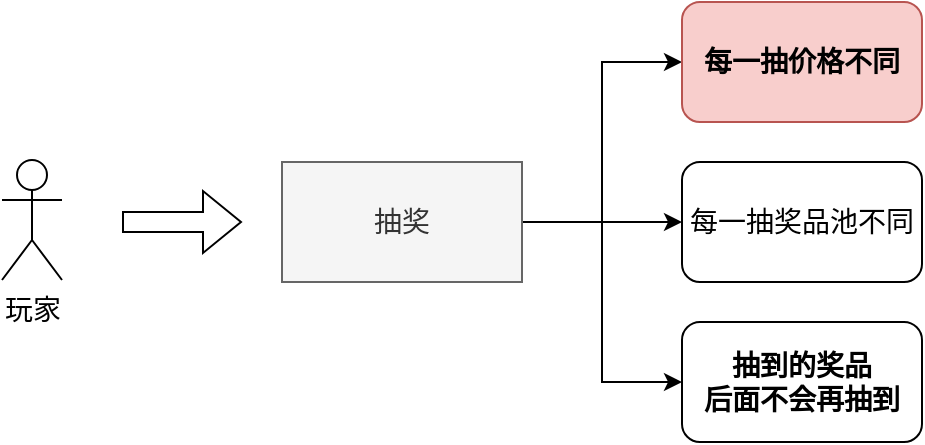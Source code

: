 <mxfile version="20.8.19" type="github">
  <diagram name="第 1 页" id="x1eM3kAdGboRYYKGYKuX">
    <mxGraphModel dx="1026" dy="683" grid="1" gridSize="10" guides="1" tooltips="1" connect="1" arrows="1" fold="1" page="1" pageScale="1" pageWidth="827" pageHeight="1169" math="0" shadow="0">
      <root>
        <mxCell id="0" />
        <mxCell id="1" parent="0" />
        <mxCell id="7I1iw99TX6GhmASfaub3-1" value="玩家" style="shape=umlActor;verticalLabelPosition=bottom;verticalAlign=top;html=1;outlineConnect=0;fontSize=14;" vertex="1" parent="1">
          <mxGeometry x="220" y="219" width="30" height="60" as="geometry" />
        </mxCell>
        <mxCell id="7I1iw99TX6GhmASfaub3-2" style="edgeStyle=orthogonalEdgeStyle;rounded=0;orthogonalLoop=1;jettySize=auto;html=1;entryX=0;entryY=0.5;entryDx=0;entryDy=0;fontSize=14;" edge="1" parent="1" source="7I1iw99TX6GhmASfaub3-5" target="7I1iw99TX6GhmASfaub3-7">
          <mxGeometry relative="1" as="geometry" />
        </mxCell>
        <mxCell id="7I1iw99TX6GhmASfaub3-3" style="edgeStyle=orthogonalEdgeStyle;rounded=0;orthogonalLoop=1;jettySize=auto;html=1;entryX=0;entryY=0.5;entryDx=0;entryDy=0;fontSize=14;" edge="1" parent="1" source="7I1iw99TX6GhmASfaub3-5" target="7I1iw99TX6GhmASfaub3-8">
          <mxGeometry relative="1" as="geometry" />
        </mxCell>
        <mxCell id="7I1iw99TX6GhmASfaub3-4" style="edgeStyle=orthogonalEdgeStyle;rounded=0;orthogonalLoop=1;jettySize=auto;html=1;entryX=0;entryY=0.5;entryDx=0;entryDy=0;fontSize=14;" edge="1" parent="1" source="7I1iw99TX6GhmASfaub3-5" target="7I1iw99TX6GhmASfaub3-9">
          <mxGeometry relative="1" as="geometry" />
        </mxCell>
        <mxCell id="7I1iw99TX6GhmASfaub3-5" value="抽奖" style="rounded=0;whiteSpace=wrap;html=1;fontSize=14;fillColor=#f5f5f5;fontColor=#333333;strokeColor=#666666;" vertex="1" parent="1">
          <mxGeometry x="360" y="220" width="120" height="60" as="geometry" />
        </mxCell>
        <mxCell id="7I1iw99TX6GhmASfaub3-6" value="" style="shape=flexArrow;endArrow=classic;html=1;rounded=0;fontSize=14;" edge="1" parent="1">
          <mxGeometry width="50" height="50" relative="1" as="geometry">
            <mxPoint x="280" y="250" as="sourcePoint" />
            <mxPoint x="340" y="250" as="targetPoint" />
          </mxGeometry>
        </mxCell>
        <mxCell id="7I1iw99TX6GhmASfaub3-7" value="每一抽价格不同" style="rounded=1;whiteSpace=wrap;html=1;fontSize=14;fontStyle=1;fillColor=#f8cecc;strokeColor=#b85450;" vertex="1" parent="1">
          <mxGeometry x="560" y="140" width="120" height="60" as="geometry" />
        </mxCell>
        <mxCell id="7I1iw99TX6GhmASfaub3-8" value="每一抽奖品池不同" style="rounded=1;whiteSpace=wrap;html=1;fontSize=14;" vertex="1" parent="1">
          <mxGeometry x="560" y="220" width="120" height="60" as="geometry" />
        </mxCell>
        <mxCell id="7I1iw99TX6GhmASfaub3-9" value="抽到的奖品&lt;br&gt;后面不会再抽到" style="rounded=1;whiteSpace=wrap;html=1;fontSize=14;fontStyle=1" vertex="1" parent="1">
          <mxGeometry x="560" y="300" width="120" height="60" as="geometry" />
        </mxCell>
      </root>
    </mxGraphModel>
  </diagram>
</mxfile>
